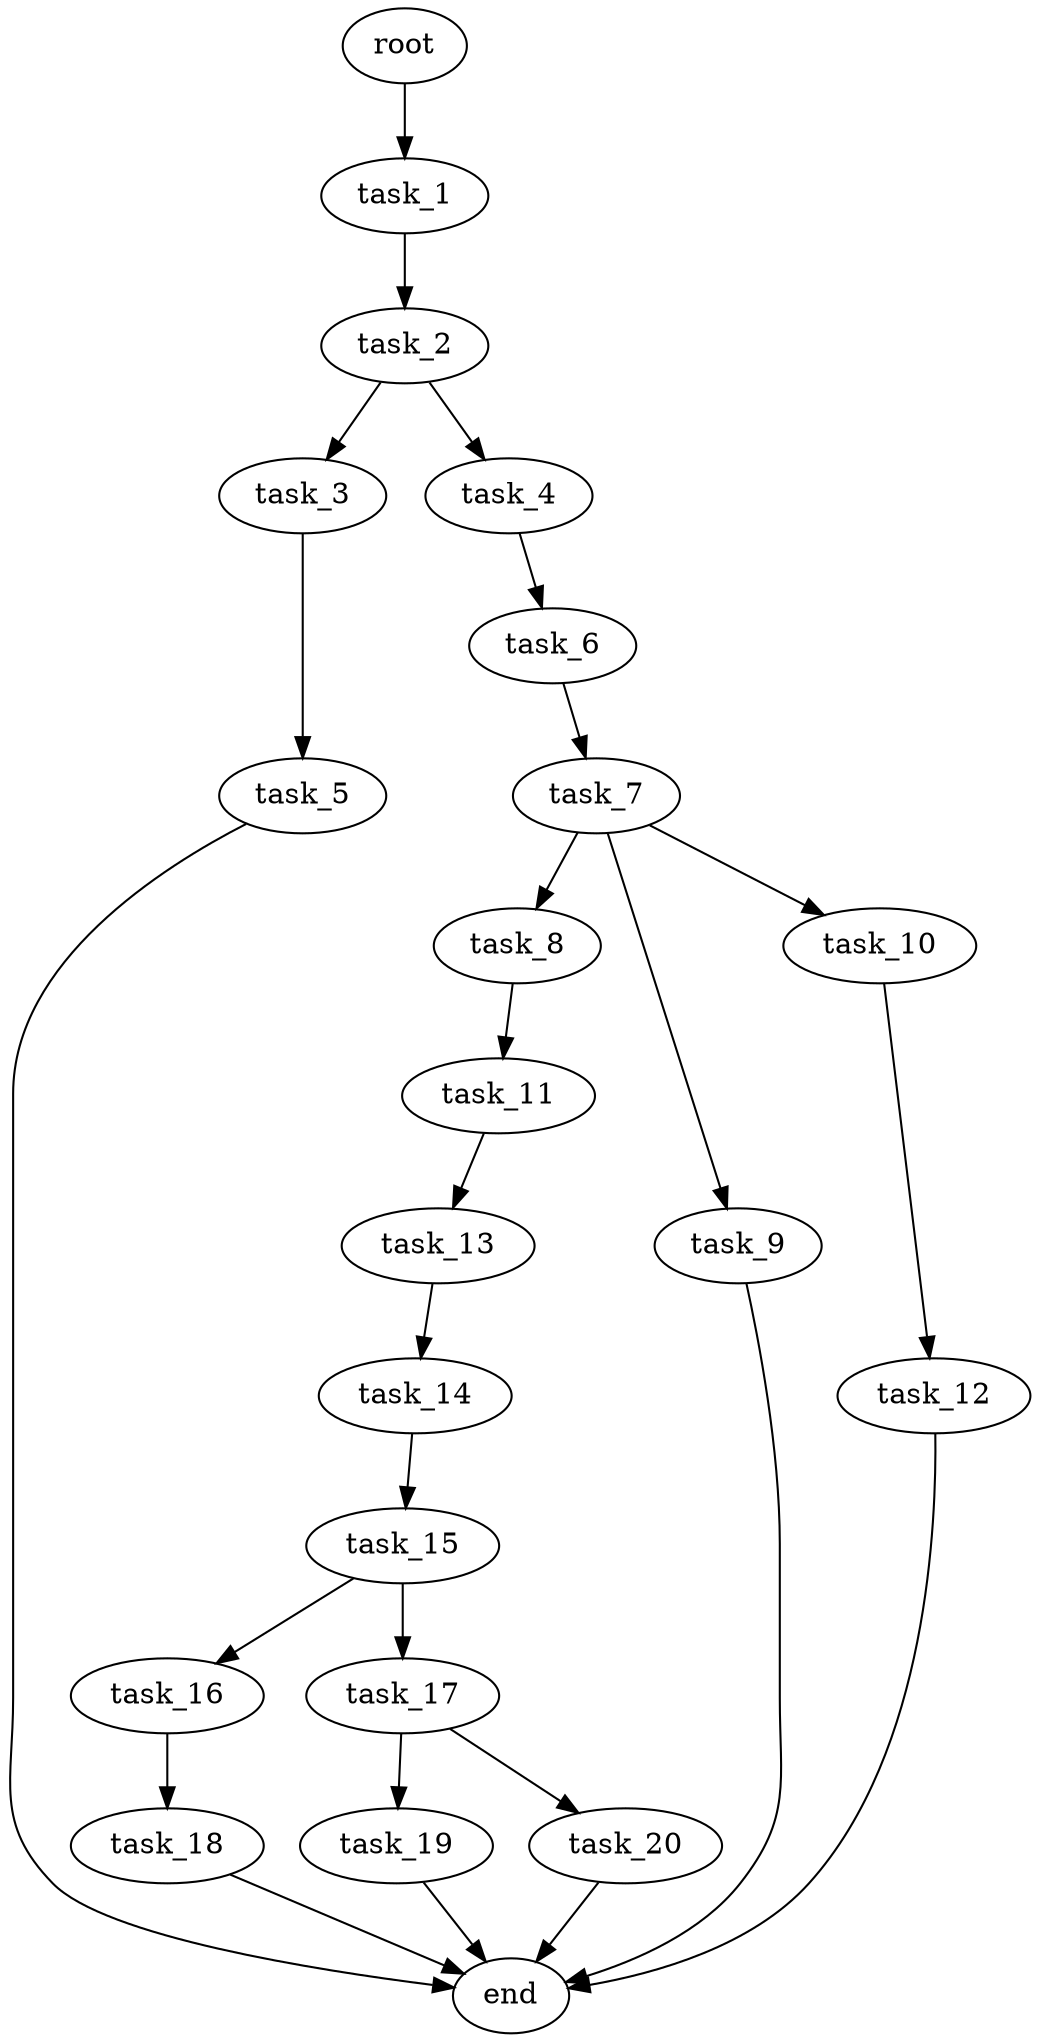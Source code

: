digraph G {
  root [size="0.000000e+00"];
  task_1 [size="6.476700e+09"];
  task_2 [size="9.084206e+09"];
  task_3 [size="8.266485e+09"];
  task_4 [size="7.150270e+08"];
  task_5 [size="1.660062e+09"];
  task_6 [size="3.076811e+09"];
  task_7 [size="7.489828e+09"];
  task_8 [size="5.692501e+09"];
  task_9 [size="2.886817e+09"];
  task_10 [size="1.244412e+09"];
  task_11 [size="6.887091e+09"];
  task_12 [size="6.997637e+09"];
  task_13 [size="9.426820e+09"];
  task_14 [size="5.005221e+09"];
  task_15 [size="4.938458e+09"];
  task_16 [size="8.053381e+08"];
  task_17 [size="3.995680e+08"];
  task_18 [size="4.320855e+09"];
  task_19 [size="3.223894e+09"];
  task_20 [size="2.504429e+09"];
  end [size="0.000000e+00"];

  root -> task_1 [size="1.000000e-12"];
  task_1 -> task_2 [size="9.084206e+08"];
  task_2 -> task_3 [size="8.266485e+08"];
  task_2 -> task_4 [size="7.150270e+07"];
  task_3 -> task_5 [size="1.660062e+08"];
  task_4 -> task_6 [size="3.076811e+08"];
  task_5 -> end [size="1.000000e-12"];
  task_6 -> task_7 [size="7.489828e+08"];
  task_7 -> task_8 [size="5.692501e+08"];
  task_7 -> task_9 [size="2.886817e+08"];
  task_7 -> task_10 [size="1.244412e+08"];
  task_8 -> task_11 [size="6.887091e+08"];
  task_9 -> end [size="1.000000e-12"];
  task_10 -> task_12 [size="6.997637e+08"];
  task_11 -> task_13 [size="9.426820e+08"];
  task_12 -> end [size="1.000000e-12"];
  task_13 -> task_14 [size="5.005221e+08"];
  task_14 -> task_15 [size="4.938458e+08"];
  task_15 -> task_16 [size="8.053381e+07"];
  task_15 -> task_17 [size="3.995680e+07"];
  task_16 -> task_18 [size="4.320855e+08"];
  task_17 -> task_19 [size="3.223894e+08"];
  task_17 -> task_20 [size="2.504429e+08"];
  task_18 -> end [size="1.000000e-12"];
  task_19 -> end [size="1.000000e-12"];
  task_20 -> end [size="1.000000e-12"];
}
